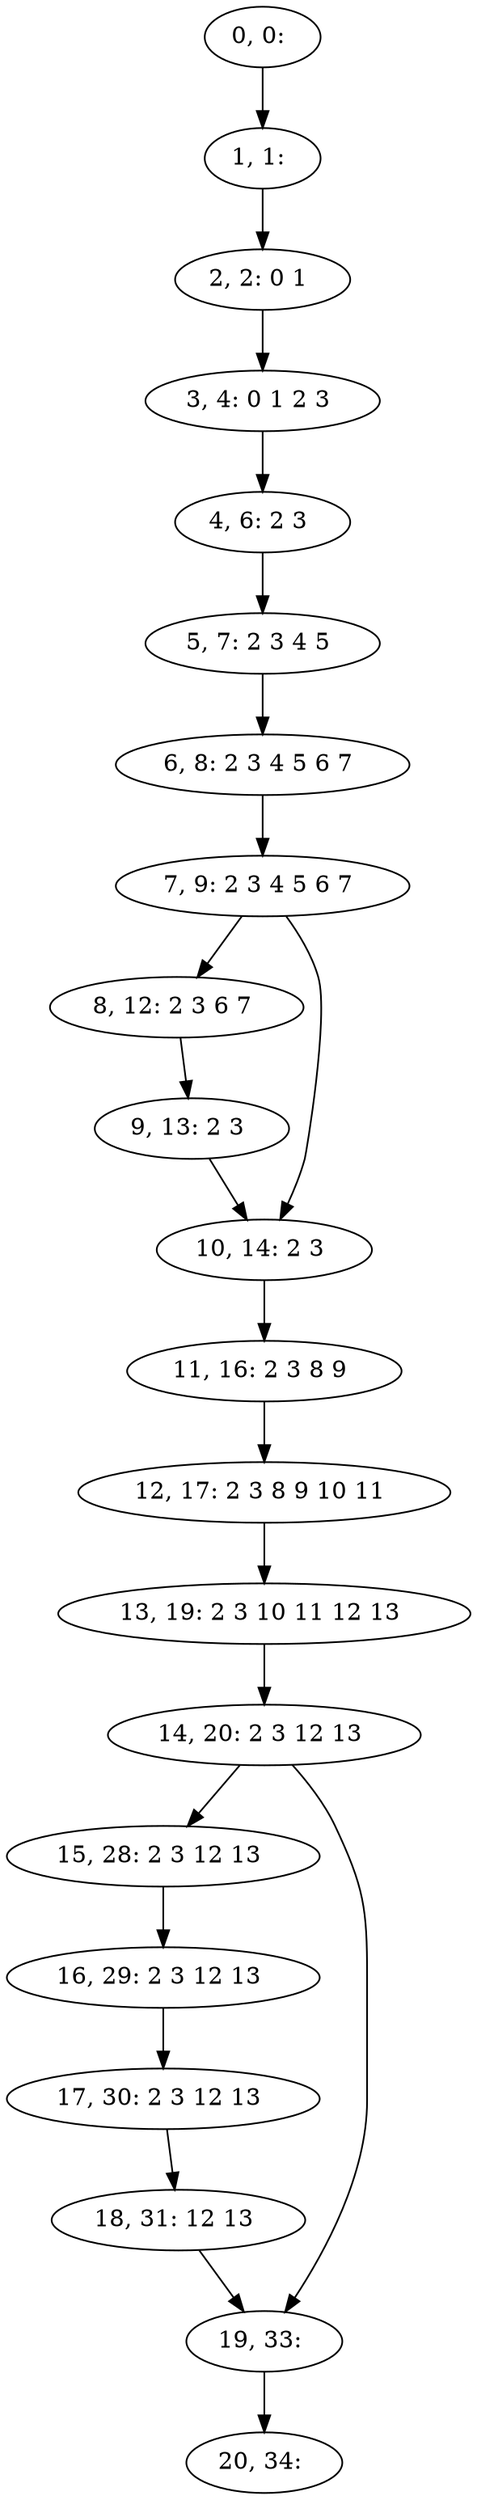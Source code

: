 digraph G {
0[label="0, 0: "];
1[label="1, 1: "];
2[label="2, 2: 0 1 "];
3[label="3, 4: 0 1 2 3 "];
4[label="4, 6: 2 3 "];
5[label="5, 7: 2 3 4 5 "];
6[label="6, 8: 2 3 4 5 6 7 "];
7[label="7, 9: 2 3 4 5 6 7 "];
8[label="8, 12: 2 3 6 7 "];
9[label="9, 13: 2 3 "];
10[label="10, 14: 2 3 "];
11[label="11, 16: 2 3 8 9 "];
12[label="12, 17: 2 3 8 9 10 11 "];
13[label="13, 19: 2 3 10 11 12 13 "];
14[label="14, 20: 2 3 12 13 "];
15[label="15, 28: 2 3 12 13 "];
16[label="16, 29: 2 3 12 13 "];
17[label="17, 30: 2 3 12 13 "];
18[label="18, 31: 12 13 "];
19[label="19, 33: "];
20[label="20, 34: "];
0->1 ;
1->2 ;
2->3 ;
3->4 ;
4->5 ;
5->6 ;
6->7 ;
7->8 ;
7->10 ;
8->9 ;
9->10 ;
10->11 ;
11->12 ;
12->13 ;
13->14 ;
14->15 ;
14->19 ;
15->16 ;
16->17 ;
17->18 ;
18->19 ;
19->20 ;
}
